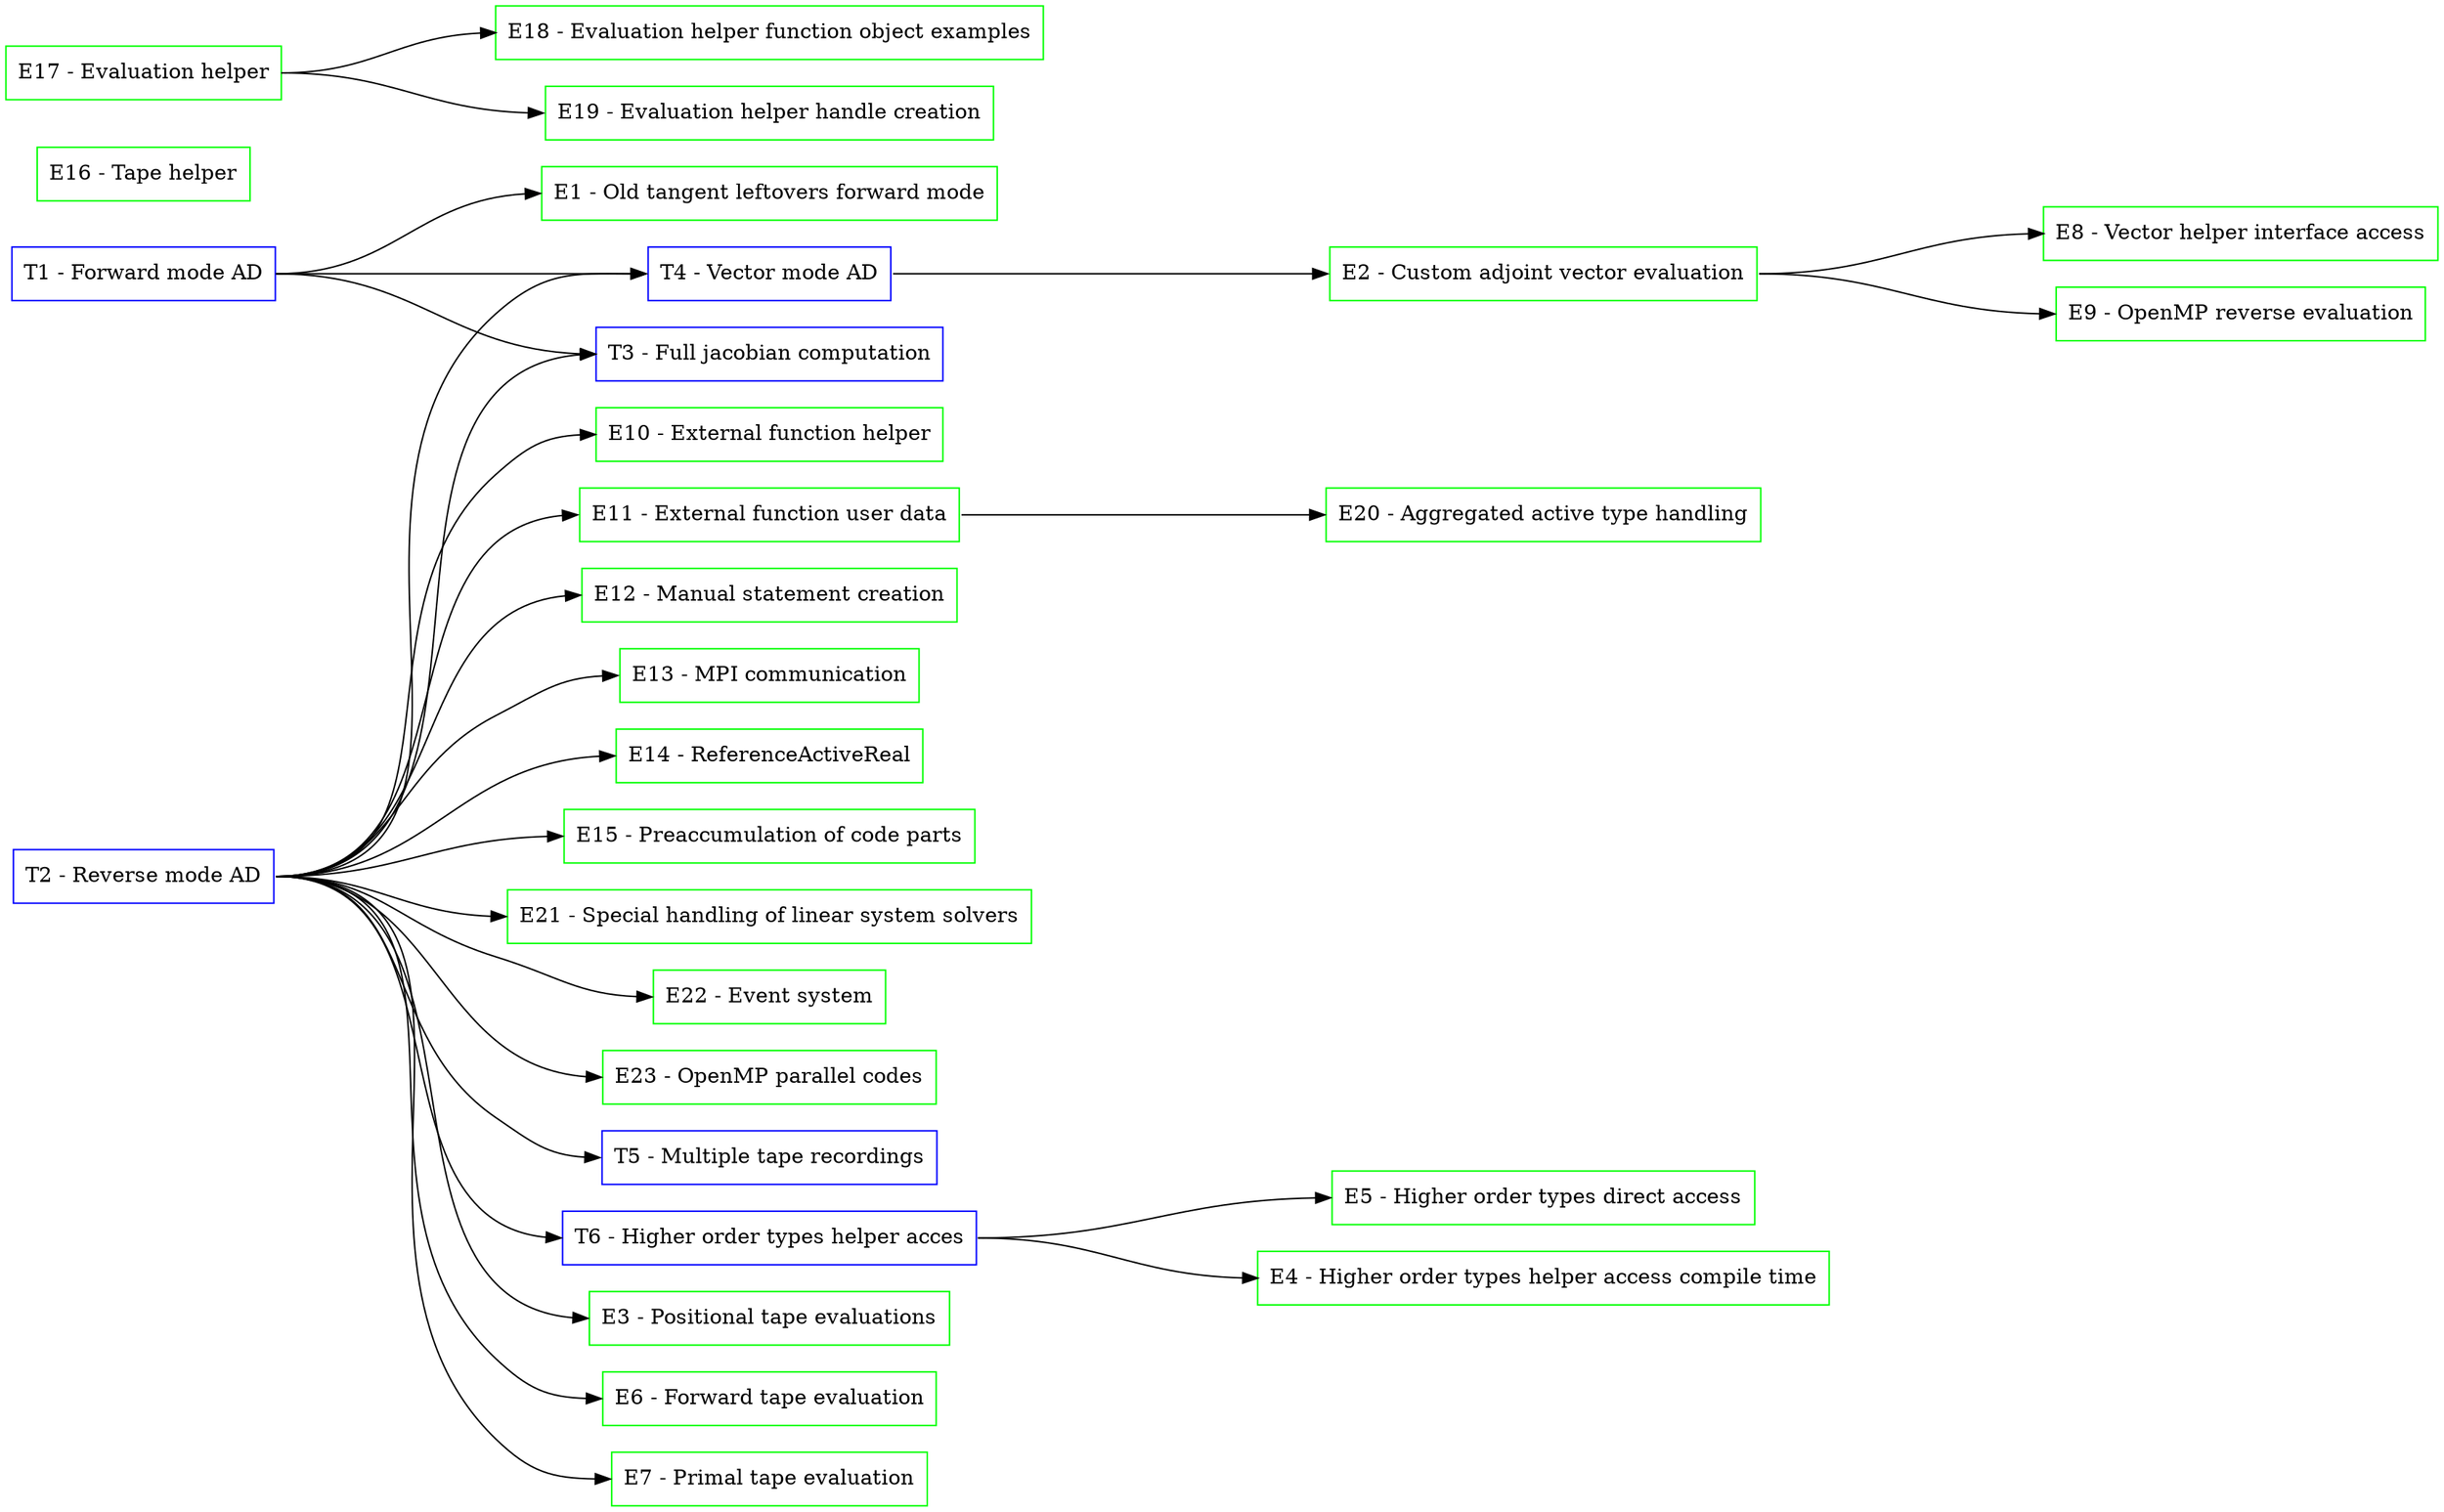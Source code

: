 digraph Tutorials {
  rankdir=LR;
  ranksep=2;

  // Tutorial nodes
  node [shape=box color=blue];
  T01 [label="T1 - Forward mode AD"];

  T02 [label="T2 - Reverse mode AD"];

  T03 [label="T3 - Full jacobian computation"];

  T04 [label="T4 - Vector mode AD"];

  T05 [label="T5 - Multiple tape recordings"];

  T06 [label="T6 - Higher order types helper acces"];

  // Example nodes
  node [shape=box color=green];
  E01 [label="E1 - Old tangent leftovers forward mode"];

  E02 [label="E2 - Custom adjoint vector evaluation"];

  E03 [label="E3 - Positional tape evaluations"];

  E04 [label="E4 - Higher order types helper access compile time"];

  E05 [label="E5 - Higher order types direct access"];

  E06 [label="E6 - Forward tape evaluation"];

  E07 [label="E7 - Primal tape evaluation"];

  E08 [label="E8 - Vector helper interface access"];

  E09 [label="E9 - OpenMP reverse evaluation"];

  E10 [label="E10 - External function helper"];

  E11 [label="E11 - External function user data"];

  E12 [label="E12 - Manual statement creation"];

  E13 [label="E13 - MPI communication"];

  E14 [label="E14 - ReferenceActiveReal"];

  E15 [label="E15 - Preaccumulation of code parts"];

  E16 [label="E16 - Tape helper"];

  E17 [label="E17 - Evaluation helper"];

  E18 [label="E18 - Evaluation helper function object examples"];

  E19 [label="E19 - Evaluation helper handle creation"];

  E20 [label="E20 - Aggregated active type handling"];

  E21 [label="E21 - Special handling of linear system solvers"];

  E22 [label="E22 - Event system"];

  E23 [label="E23 - OpenMP parallel codes"];

  // Edges (sorted)
  E02:e -> E08:w;
  E02:e -> E09:w;
  E11:e -> E20:w;
  E17:e -> E18:w;
  E17:e -> E19:w;
  T01:e -> E01:w;
  T01:e -> T03:w;
  T01:e -> T04:w;
  T02:e -> E03:w;
  T02:e -> E06:w;
  T02:e -> E07:w;
  T02:e -> E10:w;
  T02:e -> E11:w;
  T02:e -> E12:w;
  T02:e -> E13:w;
  T02:e -> E14:w;
  T02:e -> E15:w;
  T02:e -> T03:w;
  T02:e -> T04:w;
  T02:e -> T05:w;
  T02:e -> T06:w;
  T02:e -> E21:w;
  T02:e -> E22:w;
  T02:e -> E23:w;
  T04:e -> E02:w;
  T06:e -> E04:w;
  T06:e -> E05:w;
}
